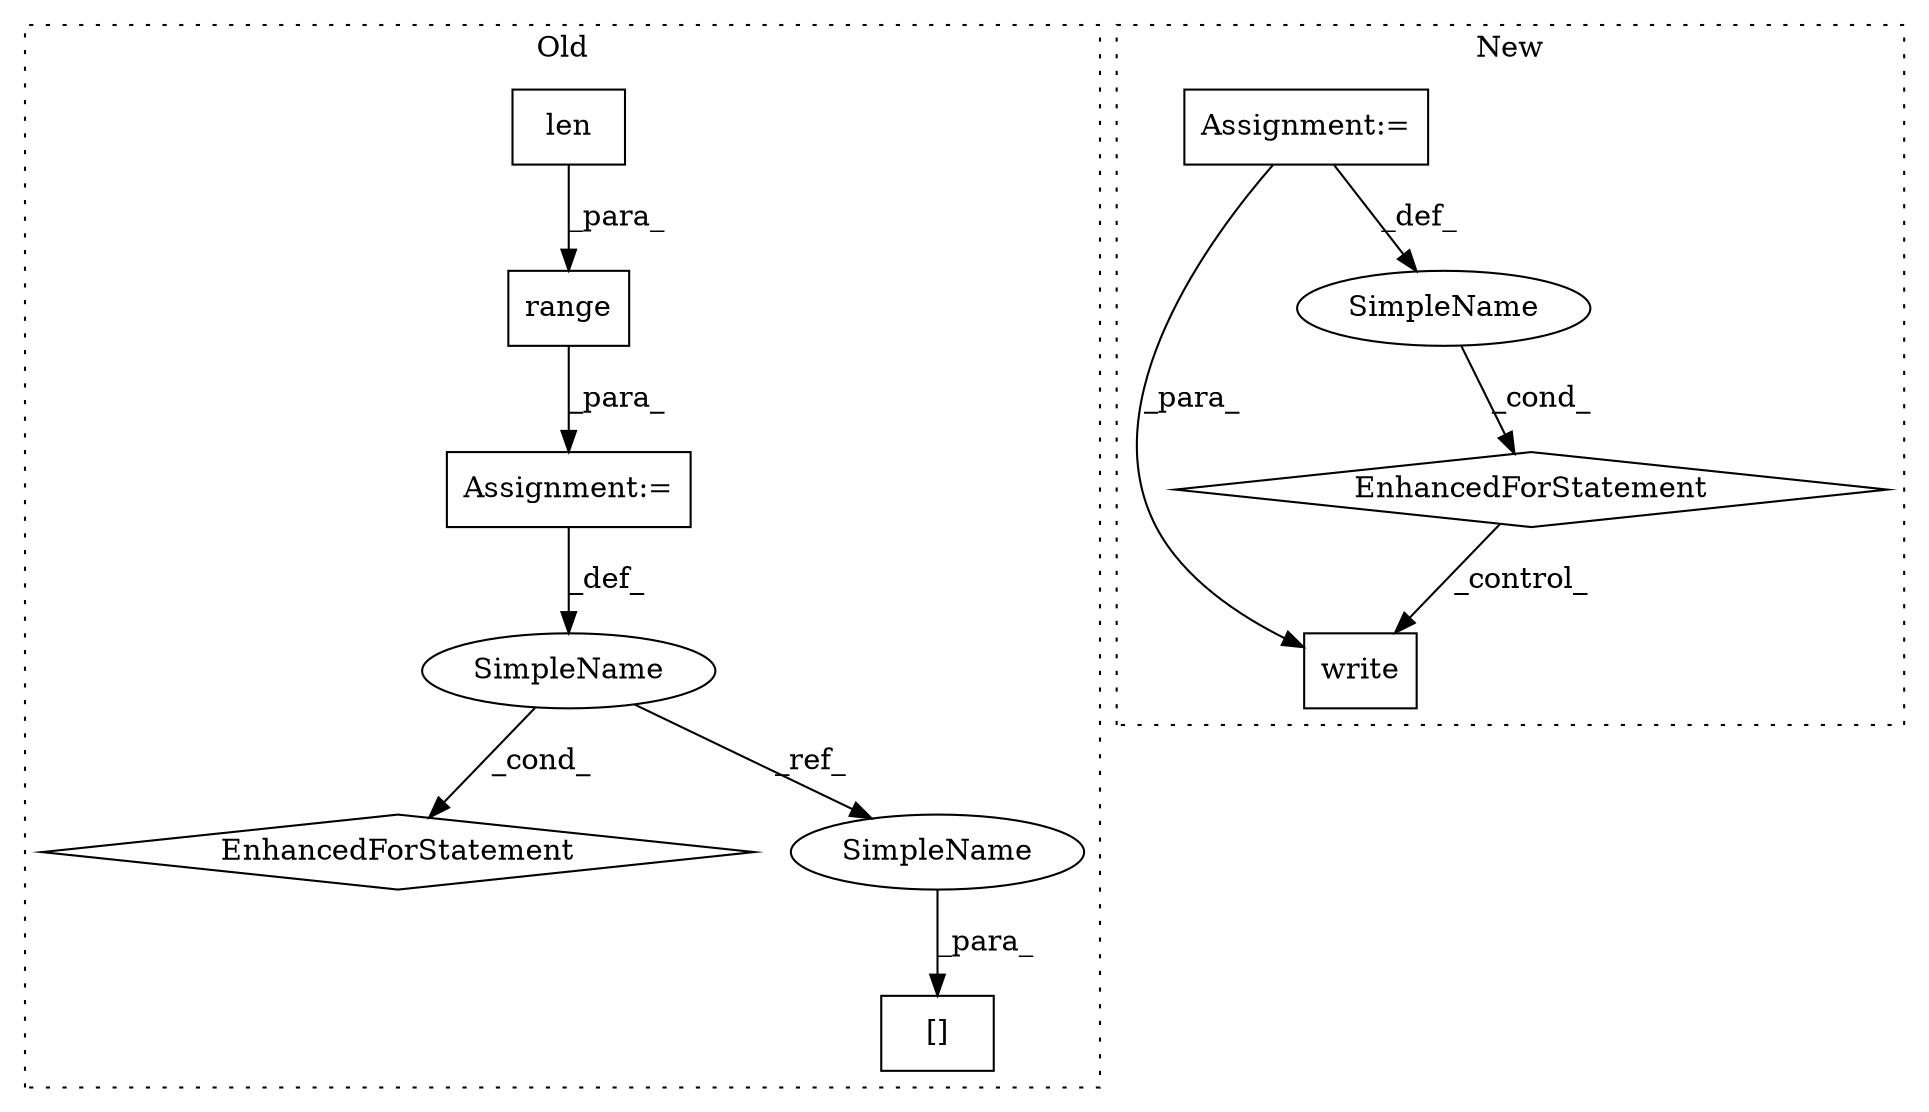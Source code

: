 digraph G {
subgraph cluster0 {
1 [label="range" a="32" s="13140,13155" l="6,1" shape="box"];
3 [label="Assignment:=" a="7" s="13079,13156" l="53,2" shape="box"];
4 [label="EnhancedForStatement" a="70" s="13079,13156" l="53,2" shape="diamond"];
5 [label="[]" a="2" s="13209,13215" l="5,1" shape="box"];
6 [label="SimpleName" a="42" s="13136" l="1" shape="ellipse"];
10 [label="len" a="32" s="13146,13154" l="4,1" shape="box"];
11 [label="SimpleName" a="42" s="13214" l="1" shape="ellipse"];
label = "Old";
style="dotted";
}
subgraph cluster1 {
2 [label="write" a="32" s="12742,12771" l="6,1" shape="box"];
7 [label="Assignment:=" a="7" s="12646,12729" l="67,2" shape="box"];
8 [label="EnhancedForStatement" a="70" s="12646,12729" l="67,2" shape="diamond"];
9 [label="SimpleName" a="42" s="12717" l="5" shape="ellipse"];
label = "New";
style="dotted";
}
1 -> 3 [label="_para_"];
3 -> 6 [label="_def_"];
6 -> 4 [label="_cond_"];
6 -> 11 [label="_ref_"];
7 -> 2 [label="_para_"];
7 -> 9 [label="_def_"];
8 -> 2 [label="_control_"];
9 -> 8 [label="_cond_"];
10 -> 1 [label="_para_"];
11 -> 5 [label="_para_"];
}